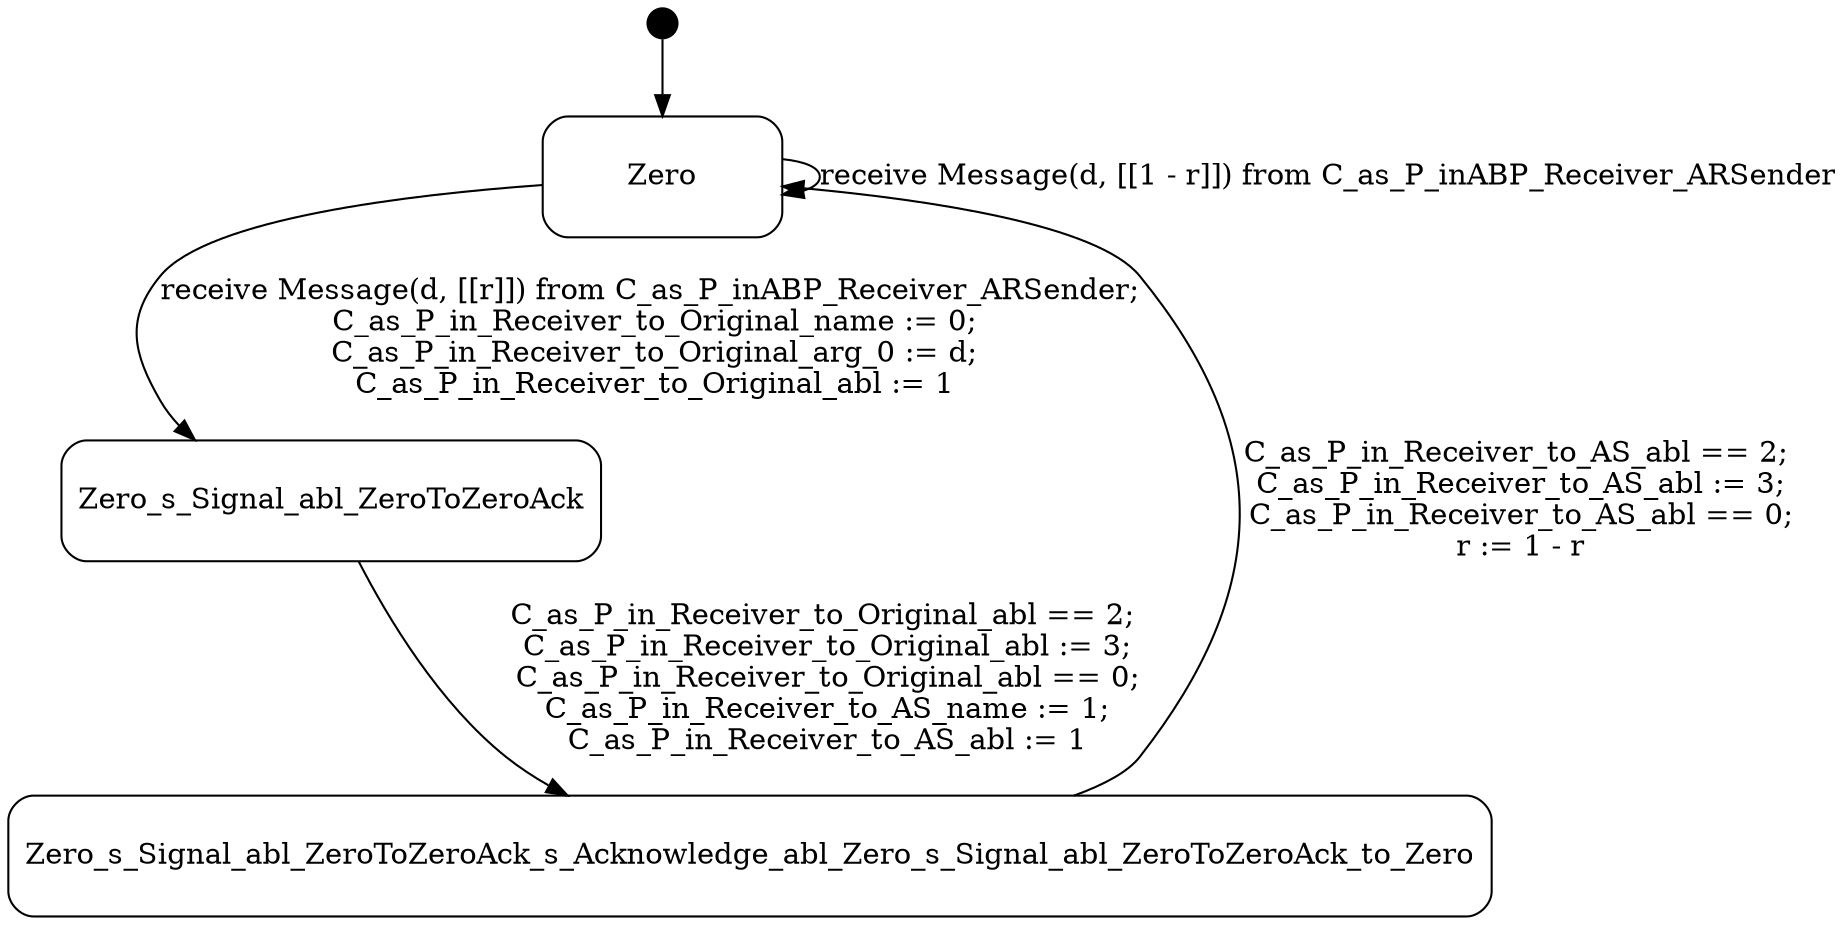 digraph C_as_P_inABP_Receiver_Receiver {
  compound = true;
  rank = LR;
node [shape = "point", height = "0.2"] Zero_extra node [shape = "Mrecord", height = "0.8", width = "1.6"] Zero Zero_extra -> Zero

node [shape = "Mrecord", height = "0.8", width = "1.6"] Zero_s_Signal_abl_ZeroToZeroAck
node [shape = "Mrecord", height = "0.8", width = "1.6"] Zero_s_Signal_abl_ZeroToZeroAck_s_Acknowledge_abl_Zero_s_Signal_abl_ZeroToZeroAck_to_Zero



Zero -> Zero_s_Signal_abl_ZeroToZeroAck [label = "receive Message(d, [[r]]) from C_as_P_inABP_Receiver_ARSender;\n C_as_P_in_Receiver_to_Original_name := 0;\n C_as_P_in_Receiver_to_Original_arg_0 := d;\n C_as_P_in_Receiver_to_Original_abl := 1"];

Zero -> Zero [label = "receive Message(d, [[1 - r]]) from C_as_P_inABP_Receiver_ARSender"];

Zero_s_Signal_abl_ZeroToZeroAck -> Zero_s_Signal_abl_ZeroToZeroAck_s_Acknowledge_abl_Zero_s_Signal_abl_ZeroToZeroAck_to_Zero [label = "C_as_P_in_Receiver_to_Original_abl == 2;\n C_as_P_in_Receiver_to_Original_abl := 3;\n C_as_P_in_Receiver_to_Original_abl == 0;\n C_as_P_in_Receiver_to_AS_name := 1;\n C_as_P_in_Receiver_to_AS_abl := 1"];

Zero_s_Signal_abl_ZeroToZeroAck_s_Acknowledge_abl_Zero_s_Signal_abl_ZeroToZeroAck_to_Zero -> Zero [label = "C_as_P_in_Receiver_to_AS_abl == 2;\n C_as_P_in_Receiver_to_AS_abl := 3;\n C_as_P_in_Receiver_to_AS_abl == 0;\n r := 1 - r"];

}
